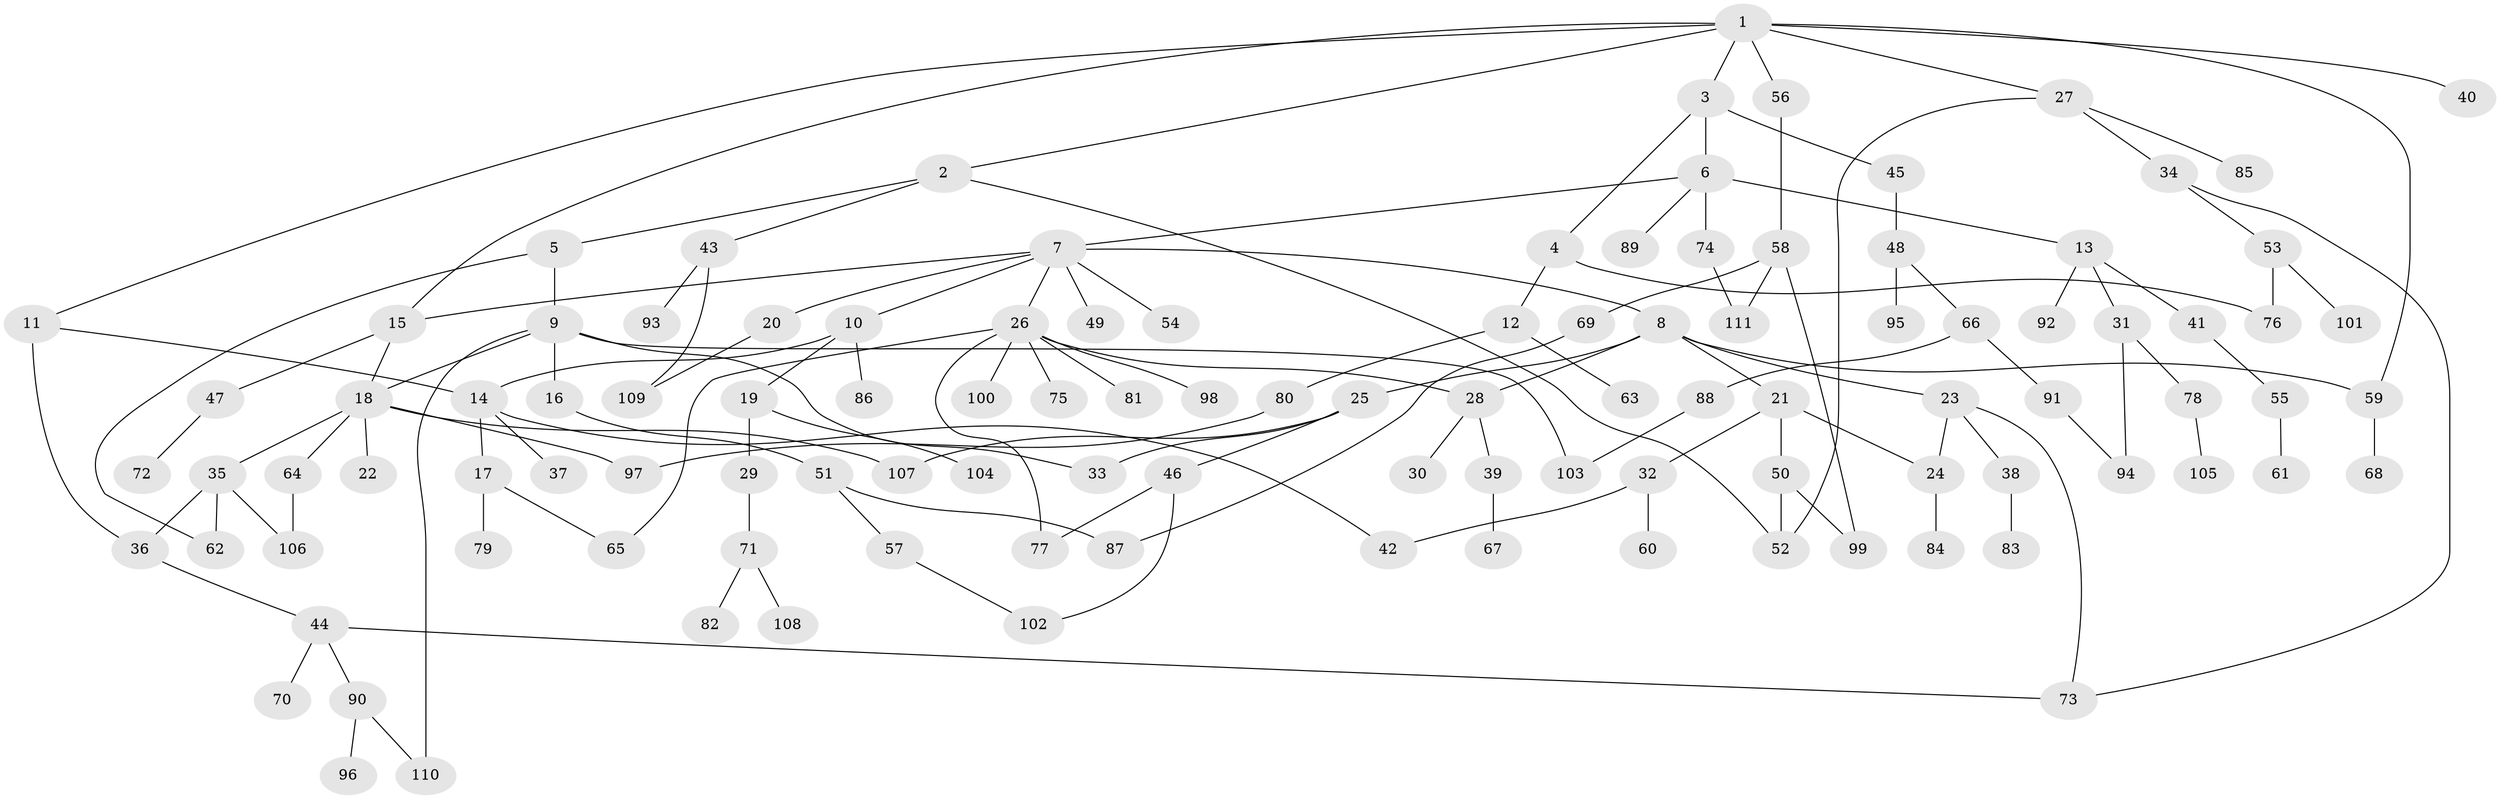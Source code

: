 // coarse degree distribution, {8: 0.02666666666666667, 5: 0.04, 4: 0.14666666666666667, 10: 0.02666666666666667, 6: 0.013333333333333334, 2: 0.25333333333333335, 3: 0.14666666666666667, 7: 0.013333333333333334, 1: 0.3333333333333333}
// Generated by graph-tools (version 1.1) at 2025/51/02/27/25 19:51:36]
// undirected, 111 vertices, 138 edges
graph export_dot {
graph [start="1"]
  node [color=gray90,style=filled];
  1;
  2;
  3;
  4;
  5;
  6;
  7;
  8;
  9;
  10;
  11;
  12;
  13;
  14;
  15;
  16;
  17;
  18;
  19;
  20;
  21;
  22;
  23;
  24;
  25;
  26;
  27;
  28;
  29;
  30;
  31;
  32;
  33;
  34;
  35;
  36;
  37;
  38;
  39;
  40;
  41;
  42;
  43;
  44;
  45;
  46;
  47;
  48;
  49;
  50;
  51;
  52;
  53;
  54;
  55;
  56;
  57;
  58;
  59;
  60;
  61;
  62;
  63;
  64;
  65;
  66;
  67;
  68;
  69;
  70;
  71;
  72;
  73;
  74;
  75;
  76;
  77;
  78;
  79;
  80;
  81;
  82;
  83;
  84;
  85;
  86;
  87;
  88;
  89;
  90;
  91;
  92;
  93;
  94;
  95;
  96;
  97;
  98;
  99;
  100;
  101;
  102;
  103;
  104;
  105;
  106;
  107;
  108;
  109;
  110;
  111;
  1 -- 2;
  1 -- 3;
  1 -- 11;
  1 -- 15;
  1 -- 27;
  1 -- 40;
  1 -- 56;
  1 -- 59;
  2 -- 5;
  2 -- 43;
  2 -- 52;
  3 -- 4;
  3 -- 6;
  3 -- 45;
  4 -- 12;
  4 -- 76;
  5 -- 9;
  5 -- 62;
  6 -- 7;
  6 -- 13;
  6 -- 74;
  6 -- 89;
  7 -- 8;
  7 -- 10;
  7 -- 20;
  7 -- 26;
  7 -- 49;
  7 -- 54;
  7 -- 15;
  8 -- 21;
  8 -- 23;
  8 -- 25;
  8 -- 28;
  8 -- 59;
  9 -- 16;
  9 -- 110;
  9 -- 18;
  9 -- 103;
  9 -- 33;
  10 -- 14;
  10 -- 19;
  10 -- 86;
  11 -- 36;
  11 -- 14;
  12 -- 63;
  12 -- 80;
  13 -- 31;
  13 -- 41;
  13 -- 92;
  14 -- 17;
  14 -- 37;
  14 -- 42;
  15 -- 18;
  15 -- 47;
  16 -- 51;
  17 -- 65;
  17 -- 79;
  18 -- 22;
  18 -- 35;
  18 -- 64;
  18 -- 107;
  18 -- 97;
  19 -- 29;
  19 -- 104;
  20 -- 109;
  21 -- 32;
  21 -- 50;
  21 -- 24;
  23 -- 24;
  23 -- 38;
  23 -- 73;
  24 -- 84;
  25 -- 33;
  25 -- 46;
  25 -- 107;
  26 -- 75;
  26 -- 77;
  26 -- 81;
  26 -- 98;
  26 -- 100;
  26 -- 65;
  26 -- 28;
  27 -- 34;
  27 -- 85;
  27 -- 52;
  28 -- 30;
  28 -- 39;
  29 -- 71;
  31 -- 78;
  31 -- 94;
  32 -- 60;
  32 -- 42;
  34 -- 53;
  34 -- 73;
  35 -- 62;
  35 -- 106;
  35 -- 36;
  36 -- 44;
  38 -- 83;
  39 -- 67;
  41 -- 55;
  43 -- 93;
  43 -- 109;
  44 -- 70;
  44 -- 73;
  44 -- 90;
  45 -- 48;
  46 -- 77;
  46 -- 102;
  47 -- 72;
  48 -- 66;
  48 -- 95;
  50 -- 52;
  50 -- 99;
  51 -- 57;
  51 -- 87;
  53 -- 76;
  53 -- 101;
  55 -- 61;
  56 -- 58;
  57 -- 102;
  58 -- 69;
  58 -- 111;
  58 -- 99;
  59 -- 68;
  64 -- 106;
  66 -- 88;
  66 -- 91;
  69 -- 87;
  71 -- 82;
  71 -- 108;
  74 -- 111;
  78 -- 105;
  80 -- 97;
  88 -- 103;
  90 -- 96;
  90 -- 110;
  91 -- 94;
}
